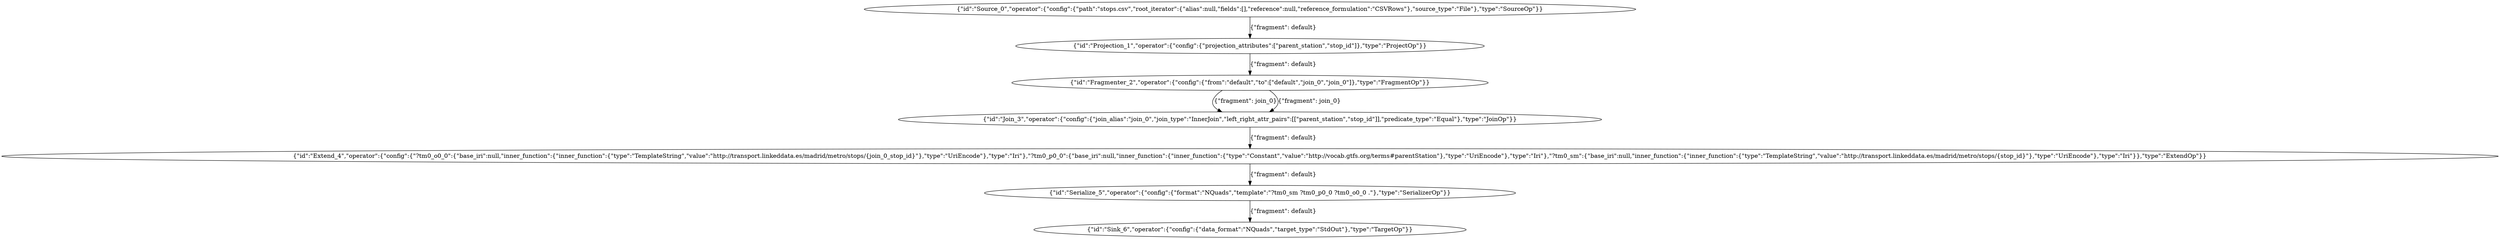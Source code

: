 digraph {
    0 [ label = "{\"id\":\"Source_0\",\"operator\":{\"config\":{\"path\":\"stops.csv\",\"root_iterator\":{\"alias\":null,\"fields\":[],\"reference\":null,\"reference_formulation\":\"CSVRows\"},\"source_type\":\"File\"},\"type\":\"SourceOp\"}}" ]
    1 [ label = "{\"id\":\"Projection_1\",\"operator\":{\"config\":{\"projection_attributes\":[\"parent_station\",\"stop_id\"]},\"type\":\"ProjectOp\"}}" ]
    2 [ label = "{\"id\":\"Fragmenter_2\",\"operator\":{\"config\":{\"from\":\"default\",\"to\":[\"default\",\"join_0\",\"join_0\"]},\"type\":\"FragmentOp\"}}" ]
    3 [ label = "{\"id\":\"Join_3\",\"operator\":{\"config\":{\"join_alias\":\"join_0\",\"join_type\":\"InnerJoin\",\"left_right_attr_pairs\":[[\"parent_station\",\"stop_id\"]],\"predicate_type\":\"Equal\"},\"type\":\"JoinOp\"}}" ]
    4 [ label = "{\"id\":\"Extend_4\",\"operator\":{\"config\":{\"?tm0_o0_0\":{\"base_iri\":null,\"inner_function\":{\"inner_function\":{\"type\":\"TemplateString\",\"value\":\"http://transport.linkeddata.es/madrid/metro/stops/{join_0_stop_id}\"},\"type\":\"UriEncode\"},\"type\":\"Iri\"},\"?tm0_p0_0\":{\"base_iri\":null,\"inner_function\":{\"inner_function\":{\"type\":\"Constant\",\"value\":\"http://vocab.gtfs.org/terms#parentStation\"},\"type\":\"UriEncode\"},\"type\":\"Iri\"},\"?tm0_sm\":{\"base_iri\":null,\"inner_function\":{\"inner_function\":{\"type\":\"TemplateString\",\"value\":\"http://transport.linkeddata.es/madrid/metro/stops/{stop_id}\"},\"type\":\"UriEncode\"},\"type\":\"Iri\"}},\"type\":\"ExtendOp\"}}" ]
    5 [ label = "{\"id\":\"Serialize_5\",\"operator\":{\"config\":{\"format\":\"NQuads\",\"template\":\"?tm0_sm ?tm0_p0_0 ?tm0_o0_0 .\"},\"type\":\"SerializerOp\"}}" ]
    6 [ label = "{\"id\":\"Sink_6\",\"operator\":{\"config\":{\"data_format\":\"NQuads\",\"target_type\":\"StdOut\"},\"type\":\"TargetOp\"}}" ]
    0 -> 1 [ label = "{\"fragment\": default}" ]
    1 -> 2 [ label = "{\"fragment\": default}" ]
    2 -> 3 [ label = "{\"fragment\": join_0}" ]
    2 -> 3 [ label = "{\"fragment\": join_0}" ]
    3 -> 4 [ label = "{\"fragment\": default}" ]
    4 -> 5 [ label = "{\"fragment\": default}" ]
    5 -> 6 [ label = "{\"fragment\": default}" ]
}
